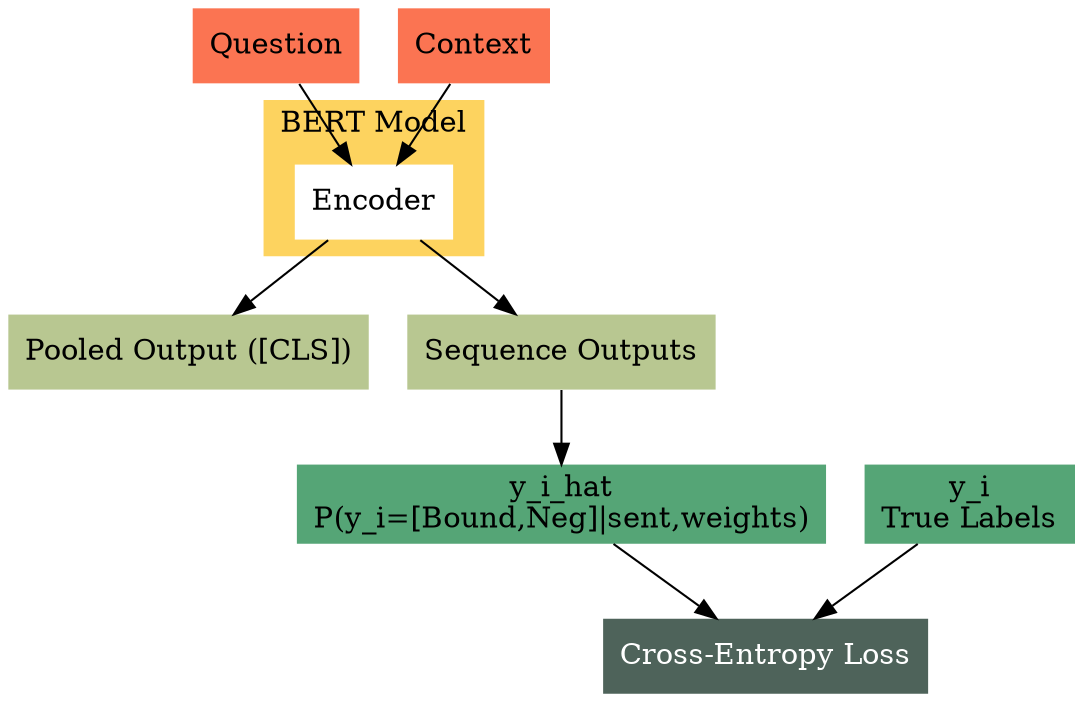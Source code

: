 //Palette: https://www.color-hex.com/color-palette/83647

digraph G {
    
    //Inputs
    question [
        label="Question"
        shape="rectangle"
        color=None
        style=filled
        fillcolor="#fb7452"
    ];

    context [
        label="Context"
        shape="rectangle"
        color=None
        style=filled
        fillcolor="#fb7452"
    ];
    
    // BERT model
    subgraph cluster_0 {
        label="BERT Model";
        color=None;
        bgcolor="#fdd35f";
        newrank=true;
        enc [
            label="Encoder"
            shape="rectangle"
            color=None
            style=filled
            fillcolor=white
        ];
        rank=same;
    }
    question -> enc;
    context -> enc;

    // Outputs
    pool [
        label="Pooled Output ([CLS])"
        shape="rectangle"
        color=None
        style=filled
        fillcolor="#b8c791"
    ];
    enc -> pool;
    out [
        label="Sequence Outputs"
        shape="rectangle"
        color=None
        style=filled
        fillcolor="#b8c791"
    ];
    enc -> out;
    y_hat [
        label="y_i_hat\nP(y_i=[Bound,Neg]|sent,weights)"
        shape="rectangle"
        color=None
        style=filled
        fillcolor="#55a576"
    ];
    out -> y_hat;
    y [
        label="y_i\nTrue Labels"
        shape="rectangle"
        color=None
        style=filled
        fillcolor="#55a576"
    ];

    // Loss
    loss [
        label="Cross-Entropy Loss"
        shape="rectangle"
        color=None
        style=filled
        fillcolor="#4e635a"
        fontcolor=white
    ];
    y_hat -> loss;
    y -> loss;
}
